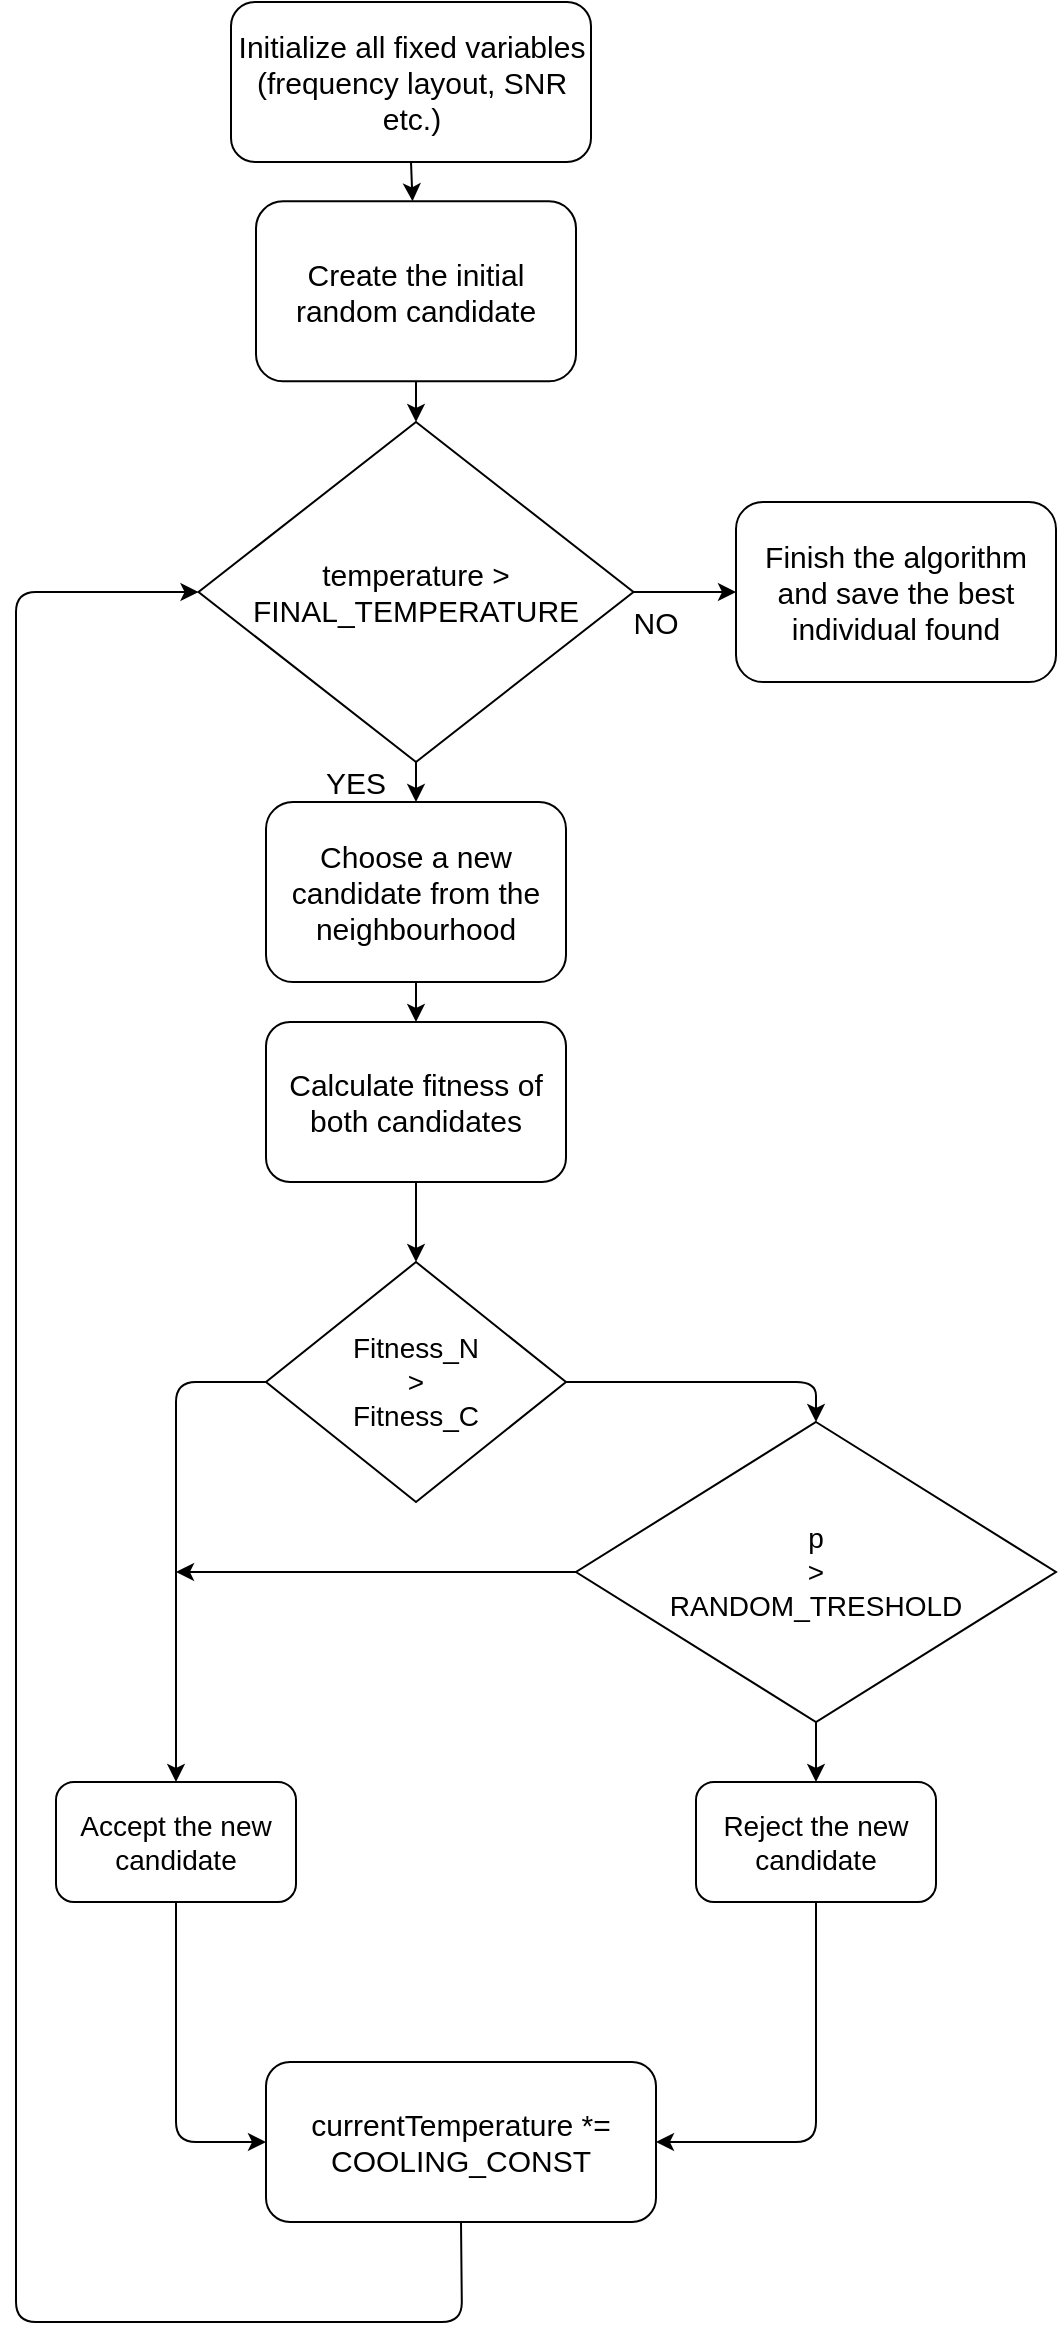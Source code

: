 <mxfile version="12.6.6" type="device"><diagram id="M98QA9T4bV7hvf1YWo5x" name="Page-1"><mxGraphModel dx="1673" dy="2018" grid="1" gridSize="10" guides="1" tooltips="1" connect="1" arrows="1" fold="1" page="1" pageScale="1" pageWidth="850" pageHeight="1100" math="0" shadow="0"><root><mxCell id="0"/><mxCell id="1" parent="0"/><mxCell id="8fI3Iwy2j6IRSIoRCR-t-1" value="Initialize all fixed variables (frequency layout, SNR etc.)" style="rounded=1;whiteSpace=wrap;html=1;fontSize=15;" vertex="1" parent="1"><mxGeometry x="127.5" y="-100" width="180" height="80" as="geometry"/></mxCell><mxCell id="8fI3Iwy2j6IRSIoRCR-t-2" value="Create the initial random candidate" style="rounded=1;whiteSpace=wrap;html=1;fontSize=15;" vertex="1" parent="1"><mxGeometry x="140" y="-0.35" width="160" height="90" as="geometry"/></mxCell><mxCell id="8fI3Iwy2j6IRSIoRCR-t-3" value="Choose a new candidate from the neighbourhood" style="rounded=1;whiteSpace=wrap;html=1;fontSize=15;" vertex="1" parent="1"><mxGeometry x="145" y="300" width="150" height="90" as="geometry"/></mxCell><mxCell id="8fI3Iwy2j6IRSIoRCR-t-4" value="temperature &amp;gt; FINAL_TEMPERATURE" style="rhombus;whiteSpace=wrap;html=1;fontSize=15;" vertex="1" parent="1"><mxGeometry x="111.25" y="110" width="217.5" height="170" as="geometry"/></mxCell><mxCell id="8fI3Iwy2j6IRSIoRCR-t-39" value="" style="edgeStyle=orthogonalEdgeStyle;rounded=0;orthogonalLoop=1;jettySize=auto;html=1;fontSize=14;" edge="1" parent="1" source="8fI3Iwy2j6IRSIoRCR-t-5" target="8fI3Iwy2j6IRSIoRCR-t-37"><mxGeometry relative="1" as="geometry"/></mxCell><mxCell id="8fI3Iwy2j6IRSIoRCR-t-5" value="Calculate fitness of both candidates" style="rounded=1;whiteSpace=wrap;html=1;fontSize=15;" vertex="1" parent="1"><mxGeometry x="145" y="410" width="150" height="80" as="geometry"/></mxCell><mxCell id="8fI3Iwy2j6IRSIoRCR-t-8" value="currentTemperature *= COOLING_CONST" style="rounded=1;whiteSpace=wrap;html=1;fontSize=15;" vertex="1" parent="1"><mxGeometry x="145" y="930" width="195" height="80" as="geometry"/></mxCell><mxCell id="8fI3Iwy2j6IRSIoRCR-t-14" value="" style="endArrow=classic;html=1;fontSize=15;" edge="1" parent="1" source="8fI3Iwy2j6IRSIoRCR-t-3" target="8fI3Iwy2j6IRSIoRCR-t-5"><mxGeometry width="50" height="50" relative="1" as="geometry"><mxPoint x="130" y="770" as="sourcePoint"/><mxPoint x="180" y="720" as="targetPoint"/></mxGeometry></mxCell><mxCell id="8fI3Iwy2j6IRSIoRCR-t-15" value="" style="endArrow=classic;html=1;exitX=0.5;exitY=1;exitDx=0;exitDy=0;fontSize=15;" edge="1" parent="1" source="8fI3Iwy2j6IRSIoRCR-t-4" target="8fI3Iwy2j6IRSIoRCR-t-3"><mxGeometry width="50" height="50" relative="1" as="geometry"><mxPoint x="130" y="770" as="sourcePoint"/><mxPoint x="180" y="720" as="targetPoint"/></mxGeometry></mxCell><mxCell id="8fI3Iwy2j6IRSIoRCR-t-16" value="" style="endArrow=classic;html=1;exitX=0.5;exitY=1;exitDx=0;exitDy=0;entryX=0.5;entryY=0;entryDx=0;entryDy=0;fontSize=15;" edge="1" parent="1" source="8fI3Iwy2j6IRSIoRCR-t-2" target="8fI3Iwy2j6IRSIoRCR-t-4"><mxGeometry width="50" height="50" relative="1" as="geometry"><mxPoint x="130" y="770" as="sourcePoint"/><mxPoint x="180" y="720" as="targetPoint"/></mxGeometry></mxCell><mxCell id="8fI3Iwy2j6IRSIoRCR-t-17" value="" style="endArrow=classic;html=1;exitX=0.5;exitY=1;exitDx=0;exitDy=0;fontSize=15;" edge="1" parent="1" source="8fI3Iwy2j6IRSIoRCR-t-1" target="8fI3Iwy2j6IRSIoRCR-t-2"><mxGeometry width="50" height="50" relative="1" as="geometry"><mxPoint x="130" y="770" as="sourcePoint"/><mxPoint x="180" y="720" as="targetPoint"/></mxGeometry></mxCell><mxCell id="8fI3Iwy2j6IRSIoRCR-t-18" value="YES" style="text;html=1;strokeColor=none;fillColor=none;align=center;verticalAlign=middle;whiteSpace=wrap;rounded=0;fontSize=15;" vertex="1" parent="1"><mxGeometry x="170" y="280" width="40" height="20" as="geometry"/></mxCell><mxCell id="8fI3Iwy2j6IRSIoRCR-t-22" value="Finish the algorithm and save the best individual found" style="rounded=1;whiteSpace=wrap;html=1;fontSize=15;" vertex="1" parent="1"><mxGeometry x="380" y="150" width="160" height="90" as="geometry"/></mxCell><mxCell id="8fI3Iwy2j6IRSIoRCR-t-23" value="" style="endArrow=classic;html=1;exitX=1;exitY=0.5;exitDx=0;exitDy=0;entryX=0;entryY=0.5;entryDx=0;entryDy=0;fontSize=15;" edge="1" parent="1" source="8fI3Iwy2j6IRSIoRCR-t-4" target="8fI3Iwy2j6IRSIoRCR-t-22"><mxGeometry width="50" height="50" relative="1" as="geometry"><mxPoint x="130" y="770" as="sourcePoint"/><mxPoint x="180" y="720" as="targetPoint"/></mxGeometry></mxCell><mxCell id="8fI3Iwy2j6IRSIoRCR-t-24" value="NO" style="text;html=1;strokeColor=none;fillColor=none;align=center;verticalAlign=middle;whiteSpace=wrap;rounded=0;fontSize=15;" vertex="1" parent="1"><mxGeometry x="320" y="200" width="40" height="20" as="geometry"/></mxCell><mxCell id="8fI3Iwy2j6IRSIoRCR-t-36" value="" style="endArrow=classic;html=1;fontSize=14;exitX=0.5;exitY=1;exitDx=0;exitDy=0;entryX=0;entryY=0.5;entryDx=0;entryDy=0;" edge="1" parent="1" source="8fI3Iwy2j6IRSIoRCR-t-8" target="8fI3Iwy2j6IRSIoRCR-t-4"><mxGeometry width="50" height="50" relative="1" as="geometry"><mxPoint x="110" y="880" as="sourcePoint"/><mxPoint x="120" y="290" as="targetPoint"/><Array as="points"><mxPoint x="243" y="1060"/><mxPoint x="20" y="1060"/><mxPoint x="20" y="195"/></Array></mxGeometry></mxCell><mxCell id="8fI3Iwy2j6IRSIoRCR-t-37" value="&lt;div&gt;Fitness_N &lt;br&gt;&lt;/div&gt;&lt;div&gt;&amp;gt; &lt;br&gt;&lt;/div&gt;&lt;div&gt;Fitness_C&lt;/div&gt;" style="rhombus;whiteSpace=wrap;html=1;fontSize=14;" vertex="1" parent="1"><mxGeometry x="145" y="530" width="150" height="120" as="geometry"/></mxCell><mxCell id="8fI3Iwy2j6IRSIoRCR-t-44" value="Accept the new candidate" style="rounded=1;whiteSpace=wrap;html=1;fontSize=14;" vertex="1" parent="1"><mxGeometry x="40" y="790" width="120" height="60" as="geometry"/></mxCell><mxCell id="8fI3Iwy2j6IRSIoRCR-t-46" value="&lt;div&gt;p&lt;br&gt;&lt;/div&gt;&lt;div&gt;&amp;gt; &lt;br&gt;&lt;/div&gt;&lt;div&gt;RANDOM_TRESHOLD&lt;/div&gt;" style="rhombus;whiteSpace=wrap;html=1;fontSize=14;" vertex="1" parent="1"><mxGeometry x="300" y="610" width="240" height="150" as="geometry"/></mxCell><mxCell id="8fI3Iwy2j6IRSIoRCR-t-48" value="Reject the new candidate" style="rounded=1;whiteSpace=wrap;html=1;fontSize=14;" vertex="1" parent="1"><mxGeometry x="360" y="790" width="120" height="60" as="geometry"/></mxCell><mxCell id="8fI3Iwy2j6IRSIoRCR-t-51" value="" style="endArrow=classic;html=1;fontSize=14;exitX=0;exitY=0.5;exitDx=0;exitDy=0;entryX=0.5;entryY=0;entryDx=0;entryDy=0;" edge="1" parent="1" source="8fI3Iwy2j6IRSIoRCR-t-37" target="8fI3Iwy2j6IRSIoRCR-t-44"><mxGeometry width="50" height="50" relative="1" as="geometry"><mxPoint x="10" y="1180" as="sourcePoint"/><mxPoint x="60" y="1130" as="targetPoint"/><Array as="points"><mxPoint x="100" y="590"/></Array></mxGeometry></mxCell><mxCell id="8fI3Iwy2j6IRSIoRCR-t-52" value="" style="endArrow=classic;html=1;fontSize=14;exitX=1;exitY=0.5;exitDx=0;exitDy=0;entryX=0.5;entryY=0;entryDx=0;entryDy=0;" edge="1" parent="1" source="8fI3Iwy2j6IRSIoRCR-t-37" target="8fI3Iwy2j6IRSIoRCR-t-46"><mxGeometry width="50" height="50" relative="1" as="geometry"><mxPoint x="10" y="1180" as="sourcePoint"/><mxPoint x="450" y="590" as="targetPoint"/><Array as="points"><mxPoint x="420" y="590"/></Array></mxGeometry></mxCell><mxCell id="8fI3Iwy2j6IRSIoRCR-t-53" value="" style="endArrow=classic;html=1;fontSize=14;exitX=0;exitY=0.5;exitDx=0;exitDy=0;" edge="1" parent="1" source="8fI3Iwy2j6IRSIoRCR-t-46"><mxGeometry width="50" height="50" relative="1" as="geometry"><mxPoint x="10" y="1180" as="sourcePoint"/><mxPoint x="100" y="685" as="targetPoint"/><Array as="points"/></mxGeometry></mxCell><mxCell id="8fI3Iwy2j6IRSIoRCR-t-54" value="" style="endArrow=classic;html=1;fontSize=14;exitX=0.5;exitY=1;exitDx=0;exitDy=0;entryX=0.5;entryY=0;entryDx=0;entryDy=0;" edge="1" parent="1" source="8fI3Iwy2j6IRSIoRCR-t-46" target="8fI3Iwy2j6IRSIoRCR-t-48"><mxGeometry width="50" height="50" relative="1" as="geometry"><mxPoint x="10" y="1180" as="sourcePoint"/><mxPoint x="60" y="1130" as="targetPoint"/></mxGeometry></mxCell><mxCell id="8fI3Iwy2j6IRSIoRCR-t-55" value="" style="endArrow=classic;html=1;fontSize=14;exitX=0.5;exitY=1;exitDx=0;exitDy=0;entryX=0;entryY=0.5;entryDx=0;entryDy=0;" edge="1" parent="1" source="8fI3Iwy2j6IRSIoRCR-t-44" target="8fI3Iwy2j6IRSIoRCR-t-8"><mxGeometry width="50" height="50" relative="1" as="geometry"><mxPoint x="10" y="1240" as="sourcePoint"/><mxPoint x="60" y="1190" as="targetPoint"/><Array as="points"><mxPoint x="100" y="970"/></Array></mxGeometry></mxCell><mxCell id="8fI3Iwy2j6IRSIoRCR-t-56" value="" style="endArrow=classic;html=1;fontSize=14;exitX=0.5;exitY=1;exitDx=0;exitDy=0;entryX=1;entryY=0.5;entryDx=0;entryDy=0;" edge="1" parent="1" source="8fI3Iwy2j6IRSIoRCR-t-48" target="8fI3Iwy2j6IRSIoRCR-t-8"><mxGeometry width="50" height="50" relative="1" as="geometry"><mxPoint x="10" y="1240" as="sourcePoint"/><mxPoint x="380" y="970" as="targetPoint"/><Array as="points"><mxPoint x="420" y="970"/></Array></mxGeometry></mxCell></root></mxGraphModel></diagram></mxfile>
